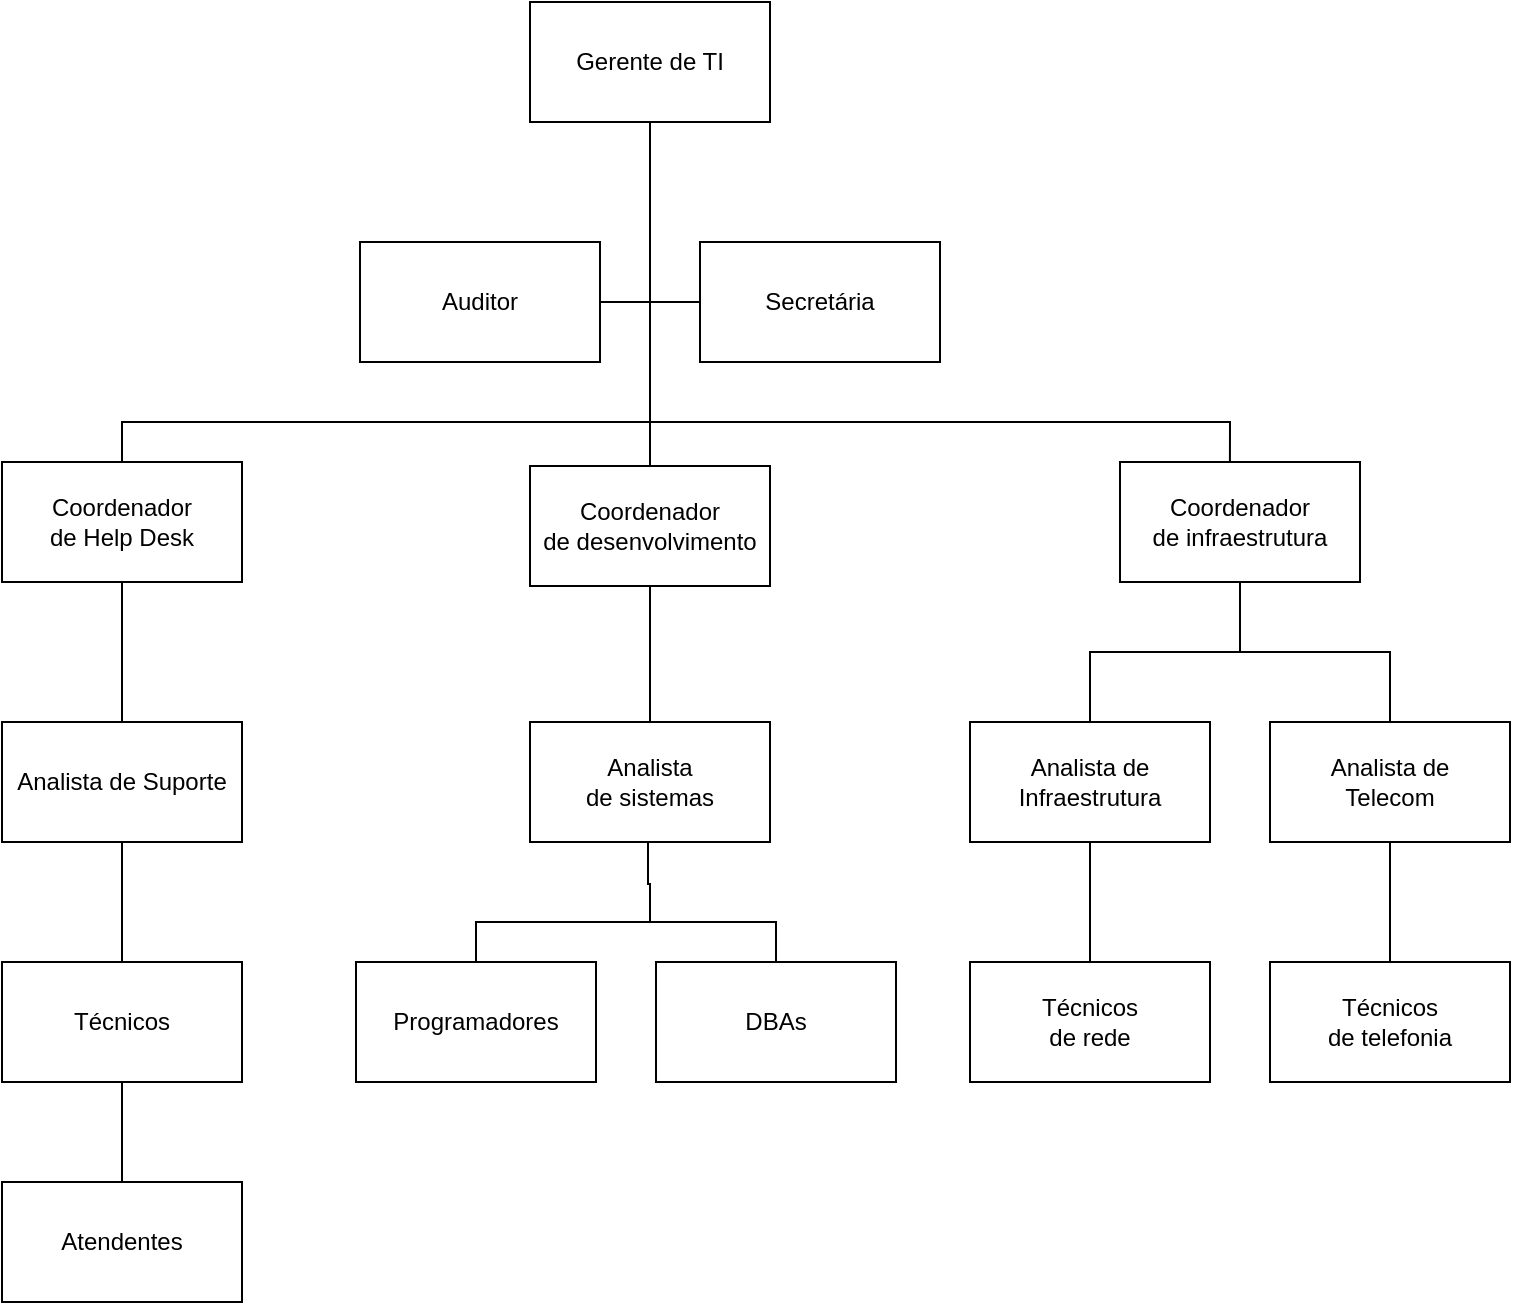 <mxfile version="21.7.4" type="github">
  <diagram name="Página-1" id="17YxepmoUsiAmg-BQhon">
    <mxGraphModel dx="448" dy="195" grid="1" gridSize="10" guides="1" tooltips="1" connect="1" arrows="1" fold="1" page="1" pageScale="1" pageWidth="827" pageHeight="1169" math="0" shadow="0">
      <root>
        <mxCell id="0" />
        <mxCell id="1" parent="0" />
        <mxCell id="KHqGOD-jb4OtJsrK6fCp-22" style="edgeStyle=orthogonalEdgeStyle;rounded=0;orthogonalLoop=1;jettySize=auto;html=1;endArrow=none;endFill=0;" edge="1" parent="1" source="KHqGOD-jb4OtJsrK6fCp-1" target="KHqGOD-jb4OtJsrK6fCp-5">
          <mxGeometry relative="1" as="geometry" />
        </mxCell>
        <mxCell id="KHqGOD-jb4OtJsrK6fCp-1" value="Gerente de TI" style="rounded=0;whiteSpace=wrap;html=1;" vertex="1" parent="1">
          <mxGeometry x="450" y="70" width="120" height="60" as="geometry" />
        </mxCell>
        <mxCell id="KHqGOD-jb4OtJsrK6fCp-18" style="edgeStyle=orthogonalEdgeStyle;rounded=0;orthogonalLoop=1;jettySize=auto;html=1;exitX=1;exitY=0.5;exitDx=0;exitDy=0;entryX=0;entryY=0.5;entryDx=0;entryDy=0;endArrow=none;endFill=0;" edge="1" parent="1" source="KHqGOD-jb4OtJsrK6fCp-2" target="KHqGOD-jb4OtJsrK6fCp-3">
          <mxGeometry relative="1" as="geometry" />
        </mxCell>
        <mxCell id="KHqGOD-jb4OtJsrK6fCp-2" value="Auditor" style="rounded=0;whiteSpace=wrap;html=1;" vertex="1" parent="1">
          <mxGeometry x="365" y="190" width="120" height="60" as="geometry" />
        </mxCell>
        <mxCell id="KHqGOD-jb4OtJsrK6fCp-3" value="Secretária" style="rounded=0;whiteSpace=wrap;html=1;" vertex="1" parent="1">
          <mxGeometry x="535" y="190" width="120" height="60" as="geometry" />
        </mxCell>
        <mxCell id="KHqGOD-jb4OtJsrK6fCp-21" style="edgeStyle=orthogonalEdgeStyle;rounded=0;orthogonalLoop=1;jettySize=auto;html=1;entryX=0.458;entryY=0;entryDx=0;entryDy=0;entryPerimeter=0;endArrow=none;endFill=0;" edge="1" parent="1" source="KHqGOD-jb4OtJsrK6fCp-4" target="KHqGOD-jb4OtJsrK6fCp-6">
          <mxGeometry relative="1" as="geometry">
            <Array as="points">
              <mxPoint x="246" y="280" />
              <mxPoint x="800" y="280" />
            </Array>
          </mxGeometry>
        </mxCell>
        <mxCell id="KHqGOD-jb4OtJsrK6fCp-23" value="" style="edgeStyle=orthogonalEdgeStyle;rounded=0;orthogonalLoop=1;jettySize=auto;html=1;endArrow=none;endFill=0;" edge="1" parent="1" source="KHqGOD-jb4OtJsrK6fCp-4" target="KHqGOD-jb4OtJsrK6fCp-7">
          <mxGeometry relative="1" as="geometry" />
        </mxCell>
        <mxCell id="KHqGOD-jb4OtJsrK6fCp-4" value="Coordenador&lt;br&gt;de Help Desk" style="rounded=0;whiteSpace=wrap;html=1;" vertex="1" parent="1">
          <mxGeometry x="186" y="300" width="120" height="60" as="geometry" />
        </mxCell>
        <mxCell id="KHqGOD-jb4OtJsrK6fCp-26" value="" style="edgeStyle=orthogonalEdgeStyle;rounded=0;orthogonalLoop=1;jettySize=auto;html=1;endArrow=none;endFill=0;" edge="1" parent="1" source="KHqGOD-jb4OtJsrK6fCp-5" target="KHqGOD-jb4OtJsrK6fCp-10">
          <mxGeometry relative="1" as="geometry" />
        </mxCell>
        <mxCell id="KHqGOD-jb4OtJsrK6fCp-5" value="Coordenador&lt;br&gt;de desenvolvimento" style="rounded=0;whiteSpace=wrap;html=1;" vertex="1" parent="1">
          <mxGeometry x="450" y="302" width="120" height="60" as="geometry" />
        </mxCell>
        <mxCell id="KHqGOD-jb4OtJsrK6fCp-29" style="edgeStyle=orthogonalEdgeStyle;rounded=0;orthogonalLoop=1;jettySize=auto;html=1;endArrow=none;endFill=0;" edge="1" parent="1" source="KHqGOD-jb4OtJsrK6fCp-6" target="KHqGOD-jb4OtJsrK6fCp-13">
          <mxGeometry relative="1" as="geometry" />
        </mxCell>
        <mxCell id="KHqGOD-jb4OtJsrK6fCp-30" style="edgeStyle=orthogonalEdgeStyle;rounded=0;orthogonalLoop=1;jettySize=auto;html=1;entryX=0.5;entryY=0;entryDx=0;entryDy=0;endArrow=none;endFill=0;" edge="1" parent="1" source="KHqGOD-jb4OtJsrK6fCp-6" target="KHqGOD-jb4OtJsrK6fCp-14">
          <mxGeometry relative="1" as="geometry" />
        </mxCell>
        <mxCell id="KHqGOD-jb4OtJsrK6fCp-6" value="Coordenador&lt;br&gt;de infraestrutura" style="rounded=0;whiteSpace=wrap;html=1;" vertex="1" parent="1">
          <mxGeometry x="745" y="300" width="120" height="60" as="geometry" />
        </mxCell>
        <mxCell id="KHqGOD-jb4OtJsrK6fCp-24" value="" style="edgeStyle=orthogonalEdgeStyle;rounded=0;orthogonalLoop=1;jettySize=auto;html=1;endArrow=none;endFill=0;" edge="1" parent="1" source="KHqGOD-jb4OtJsrK6fCp-7" target="KHqGOD-jb4OtJsrK6fCp-8">
          <mxGeometry relative="1" as="geometry" />
        </mxCell>
        <mxCell id="KHqGOD-jb4OtJsrK6fCp-7" value="Analista de Suporte" style="rounded=0;whiteSpace=wrap;html=1;" vertex="1" parent="1">
          <mxGeometry x="186" y="430" width="120" height="60" as="geometry" />
        </mxCell>
        <mxCell id="KHqGOD-jb4OtJsrK6fCp-25" value="" style="edgeStyle=orthogonalEdgeStyle;rounded=0;orthogonalLoop=1;jettySize=auto;html=1;endArrow=none;endFill=0;" edge="1" parent="1" source="KHqGOD-jb4OtJsrK6fCp-8" target="KHqGOD-jb4OtJsrK6fCp-9">
          <mxGeometry relative="1" as="geometry" />
        </mxCell>
        <mxCell id="KHqGOD-jb4OtJsrK6fCp-8" value="Técnicos" style="rounded=0;whiteSpace=wrap;html=1;" vertex="1" parent="1">
          <mxGeometry x="186" y="550" width="120" height="60" as="geometry" />
        </mxCell>
        <mxCell id="KHqGOD-jb4OtJsrK6fCp-9" value="Atendentes" style="rounded=0;whiteSpace=wrap;html=1;" vertex="1" parent="1">
          <mxGeometry x="186" y="660" width="120" height="60" as="geometry" />
        </mxCell>
        <mxCell id="KHqGOD-jb4OtJsrK6fCp-28" style="edgeStyle=orthogonalEdgeStyle;rounded=0;orthogonalLoop=1;jettySize=auto;html=1;entryX=0.5;entryY=0;entryDx=0;entryDy=0;endArrow=none;endFill=0;exitX=0.5;exitY=0;exitDx=0;exitDy=0;" edge="1" parent="1" source="KHqGOD-jb4OtJsrK6fCp-12" target="KHqGOD-jb4OtJsrK6fCp-11">
          <mxGeometry relative="1" as="geometry" />
        </mxCell>
        <mxCell id="KHqGOD-jb4OtJsrK6fCp-33" value="" style="edgeStyle=orthogonalEdgeStyle;rounded=0;orthogonalLoop=1;jettySize=auto;html=1;endArrow=none;endFill=0;" edge="1" parent="1">
          <mxGeometry relative="1" as="geometry">
            <mxPoint x="519" y="490" as="sourcePoint" />
            <mxPoint x="509" y="530" as="targetPoint" />
            <Array as="points">
              <mxPoint x="509" y="490" />
              <mxPoint x="509" y="511" />
              <mxPoint x="510" y="511" />
              <mxPoint x="510" y="530" />
            </Array>
          </mxGeometry>
        </mxCell>
        <mxCell id="KHqGOD-jb4OtJsrK6fCp-10" value="Analista&lt;br&gt;de sistemas" style="rounded=0;whiteSpace=wrap;html=1;" vertex="1" parent="1">
          <mxGeometry x="450" y="430" width="120" height="60" as="geometry" />
        </mxCell>
        <mxCell id="KHqGOD-jb4OtJsrK6fCp-11" value="Programadores" style="rounded=0;whiteSpace=wrap;html=1;" vertex="1" parent="1">
          <mxGeometry x="363" y="550" width="120" height="60" as="geometry" />
        </mxCell>
        <mxCell id="KHqGOD-jb4OtJsrK6fCp-12" value="DBAs" style="rounded=0;whiteSpace=wrap;html=1;" vertex="1" parent="1">
          <mxGeometry x="513" y="550" width="120" height="60" as="geometry" />
        </mxCell>
        <mxCell id="KHqGOD-jb4OtJsrK6fCp-31" value="" style="edgeStyle=orthogonalEdgeStyle;rounded=0;orthogonalLoop=1;jettySize=auto;html=1;endArrow=none;endFill=0;" edge="1" parent="1" source="KHqGOD-jb4OtJsrK6fCp-13" target="KHqGOD-jb4OtJsrK6fCp-15">
          <mxGeometry relative="1" as="geometry" />
        </mxCell>
        <mxCell id="KHqGOD-jb4OtJsrK6fCp-13" value="Analista de&lt;br&gt;Infraestrutura" style="rounded=0;whiteSpace=wrap;html=1;" vertex="1" parent="1">
          <mxGeometry x="670" y="430" width="120" height="60" as="geometry" />
        </mxCell>
        <mxCell id="KHqGOD-jb4OtJsrK6fCp-32" value="" style="edgeStyle=orthogonalEdgeStyle;rounded=0;orthogonalLoop=1;jettySize=auto;html=1;endArrow=none;endFill=0;" edge="1" parent="1" source="KHqGOD-jb4OtJsrK6fCp-14" target="KHqGOD-jb4OtJsrK6fCp-16">
          <mxGeometry relative="1" as="geometry" />
        </mxCell>
        <mxCell id="KHqGOD-jb4OtJsrK6fCp-14" value="Analista de&lt;br&gt;Telecom" style="rounded=0;whiteSpace=wrap;html=1;" vertex="1" parent="1">
          <mxGeometry x="820" y="430" width="120" height="60" as="geometry" />
        </mxCell>
        <mxCell id="KHqGOD-jb4OtJsrK6fCp-15" value="Técnicos&lt;br&gt;de rede" style="rounded=0;whiteSpace=wrap;html=1;" vertex="1" parent="1">
          <mxGeometry x="670" y="550" width="120" height="60" as="geometry" />
        </mxCell>
        <mxCell id="KHqGOD-jb4OtJsrK6fCp-16" value="Técnicos&lt;br&gt;de telefonia" style="rounded=0;whiteSpace=wrap;html=1;" vertex="1" parent="1">
          <mxGeometry x="820" y="550" width="120" height="60" as="geometry" />
        </mxCell>
      </root>
    </mxGraphModel>
  </diagram>
</mxfile>
